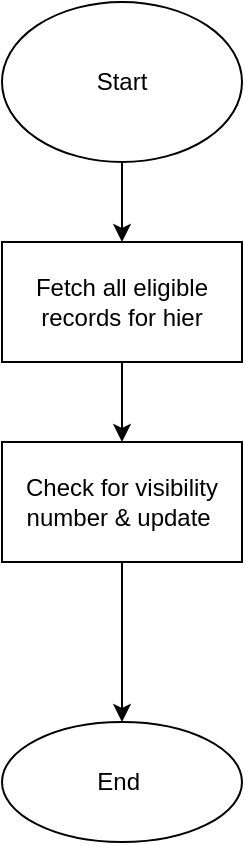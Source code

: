 <mxfile version="16.2.4" type="github">
  <diagram id="WbJhTPnjyqn9dyQ66CPG" name="Page-1">
    <mxGraphModel dx="865" dy="577" grid="1" gridSize="10" guides="1" tooltips="1" connect="1" arrows="1" fold="1" page="1" pageScale="1" pageWidth="850" pageHeight="1100" math="0" shadow="0">
      <root>
        <mxCell id="0" />
        <mxCell id="1" parent="0" />
        <mxCell id="FG2dMoxavKA3f9Cgjogr-3" value="" style="edgeStyle=orthogonalEdgeStyle;rounded=0;orthogonalLoop=1;jettySize=auto;html=1;" edge="1" parent="1" source="FG2dMoxavKA3f9Cgjogr-1" target="FG2dMoxavKA3f9Cgjogr-2">
          <mxGeometry relative="1" as="geometry" />
        </mxCell>
        <mxCell id="FG2dMoxavKA3f9Cgjogr-1" value="Start" style="ellipse;whiteSpace=wrap;html=1;" vertex="1" parent="1">
          <mxGeometry x="350" y="40" width="120" height="80" as="geometry" />
        </mxCell>
        <mxCell id="FG2dMoxavKA3f9Cgjogr-5" value="" style="edgeStyle=orthogonalEdgeStyle;rounded=0;orthogonalLoop=1;jettySize=auto;html=1;" edge="1" parent="1" source="FG2dMoxavKA3f9Cgjogr-2" target="FG2dMoxavKA3f9Cgjogr-4">
          <mxGeometry relative="1" as="geometry" />
        </mxCell>
        <mxCell id="FG2dMoxavKA3f9Cgjogr-2" value="Fetch all eligible records for hier" style="whiteSpace=wrap;html=1;" vertex="1" parent="1">
          <mxGeometry x="350" y="160" width="120" height="60" as="geometry" />
        </mxCell>
        <mxCell id="FG2dMoxavKA3f9Cgjogr-8" value="" style="edgeStyle=orthogonalEdgeStyle;rounded=0;orthogonalLoop=1;jettySize=auto;html=1;" edge="1" parent="1" source="FG2dMoxavKA3f9Cgjogr-4" target="FG2dMoxavKA3f9Cgjogr-7">
          <mxGeometry relative="1" as="geometry" />
        </mxCell>
        <mxCell id="FG2dMoxavKA3f9Cgjogr-4" value="Check for visibility number &amp;amp; update&amp;nbsp;" style="whiteSpace=wrap;html=1;" vertex="1" parent="1">
          <mxGeometry x="350" y="260" width="120" height="60" as="geometry" />
        </mxCell>
        <mxCell id="FG2dMoxavKA3f9Cgjogr-7" value="End&amp;nbsp;" style="ellipse;whiteSpace=wrap;html=1;" vertex="1" parent="1">
          <mxGeometry x="350" y="400" width="120" height="60" as="geometry" />
        </mxCell>
      </root>
    </mxGraphModel>
  </diagram>
</mxfile>
